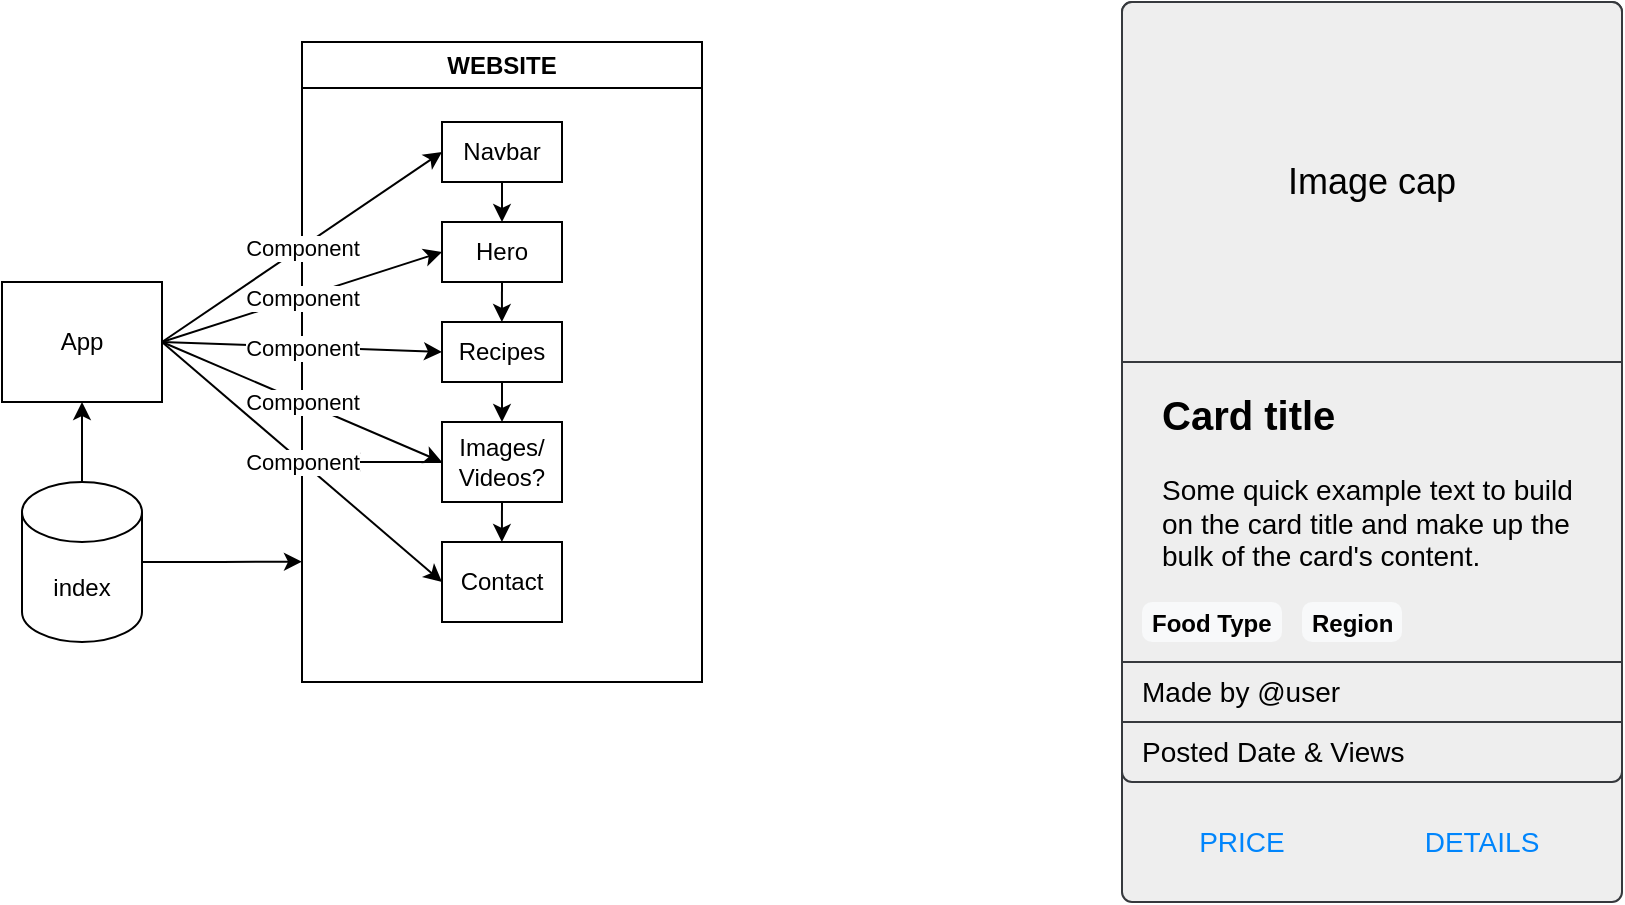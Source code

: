 <mxfile version="22.0.8" type="github">
  <diagram name="Page-1" id="RXTj_LJkgAL2YhaXDoyc">
    <mxGraphModel dx="1335" dy="676" grid="1" gridSize="10" guides="1" tooltips="1" connect="1" arrows="1" fold="1" page="1" pageScale="1" pageWidth="1169" pageHeight="827" math="0" shadow="0">
      <root>
        <mxCell id="0" />
        <mxCell id="1" parent="0" />
        <mxCell id="3xqAiesTPMvwW2uzPzp6-1" value="App" style="rounded=0;labelBorderColor=none;labelBackgroundColor=none;fontColor=default;whiteSpace=wrap;html=1;align=center;" vertex="1" parent="1">
          <mxGeometry x="100" y="260" width="80" height="60" as="geometry" />
        </mxCell>
        <mxCell id="3xqAiesTPMvwW2uzPzp6-20" value="" style="group" vertex="1" connectable="0" parent="1">
          <mxGeometry x="250" y="140" width="200" height="320" as="geometry" />
        </mxCell>
        <mxCell id="3xqAiesTPMvwW2uzPzp6-13" value="WEBSITE" style="swimlane;whiteSpace=wrap;html=1;container=0;" vertex="1" parent="3xqAiesTPMvwW2uzPzp6-20">
          <mxGeometry width="200" height="320" as="geometry">
            <mxRectangle x="250" y="150" width="90" height="30" as="alternateBounds" />
          </mxGeometry>
        </mxCell>
        <mxCell id="3xqAiesTPMvwW2uzPzp6-18" value="" style="group" vertex="1" connectable="0" parent="3xqAiesTPMvwW2uzPzp6-20">
          <mxGeometry x="70" y="30" width="60" height="250" as="geometry" />
        </mxCell>
        <mxCell id="3xqAiesTPMvwW2uzPzp6-21" style="edgeStyle=orthogonalEdgeStyle;rounded=0;orthogonalLoop=1;jettySize=auto;html=1;exitX=0.5;exitY=1;exitDx=0;exitDy=0;entryX=0.5;entryY=0;entryDx=0;entryDy=0;" edge="1" parent="3xqAiesTPMvwW2uzPzp6-18" source="3xqAiesTPMvwW2uzPzp6-7" target="3xqAiesTPMvwW2uzPzp6-8">
          <mxGeometry relative="1" as="geometry" />
        </mxCell>
        <mxCell id="3xqAiesTPMvwW2uzPzp6-7" value="Navbar" style="rounded=0;whiteSpace=wrap;html=1;" vertex="1" parent="3xqAiesTPMvwW2uzPzp6-18">
          <mxGeometry y="10" width="60" height="30" as="geometry" />
        </mxCell>
        <mxCell id="3xqAiesTPMvwW2uzPzp6-22" style="edgeStyle=orthogonalEdgeStyle;rounded=0;orthogonalLoop=1;jettySize=auto;html=1;exitX=0.5;exitY=1;exitDx=0;exitDy=0;" edge="1" parent="3xqAiesTPMvwW2uzPzp6-18" source="3xqAiesTPMvwW2uzPzp6-8">
          <mxGeometry relative="1" as="geometry">
            <mxPoint x="29.931" y="110" as="targetPoint" />
          </mxGeometry>
        </mxCell>
        <mxCell id="3xqAiesTPMvwW2uzPzp6-8" value="Hero" style="rounded=0;whiteSpace=wrap;html=1;" vertex="1" parent="3xqAiesTPMvwW2uzPzp6-18">
          <mxGeometry y="60" width="60" height="30" as="geometry" />
        </mxCell>
        <mxCell id="3xqAiesTPMvwW2uzPzp6-23" style="edgeStyle=orthogonalEdgeStyle;rounded=0;orthogonalLoop=1;jettySize=auto;html=1;exitX=0.5;exitY=1;exitDx=0;exitDy=0;entryX=0.5;entryY=0;entryDx=0;entryDy=0;" edge="1" parent="3xqAiesTPMvwW2uzPzp6-18" source="3xqAiesTPMvwW2uzPzp6-9" target="3xqAiesTPMvwW2uzPzp6-10">
          <mxGeometry relative="1" as="geometry" />
        </mxCell>
        <mxCell id="3xqAiesTPMvwW2uzPzp6-9" value="Recipes" style="rounded=0;whiteSpace=wrap;html=1;" vertex="1" parent="3xqAiesTPMvwW2uzPzp6-18">
          <mxGeometry y="110" width="60" height="30" as="geometry" />
        </mxCell>
        <mxCell id="3xqAiesTPMvwW2uzPzp6-24" style="edgeStyle=orthogonalEdgeStyle;rounded=0;orthogonalLoop=1;jettySize=auto;html=1;exitX=0.5;exitY=1;exitDx=0;exitDy=0;" edge="1" parent="3xqAiesTPMvwW2uzPzp6-18" source="3xqAiesTPMvwW2uzPzp6-10">
          <mxGeometry relative="1" as="geometry">
            <mxPoint x="29.931" y="220" as="targetPoint" />
          </mxGeometry>
        </mxCell>
        <mxCell id="3xqAiesTPMvwW2uzPzp6-40" style="edgeStyle=orthogonalEdgeStyle;rounded=0;orthogonalLoop=1;jettySize=auto;html=1;" edge="1" parent="3xqAiesTPMvwW2uzPzp6-18" source="3xqAiesTPMvwW2uzPzp6-10">
          <mxGeometry relative="1" as="geometry">
            <mxPoint x="-50" y="180" as="targetPoint" />
          </mxGeometry>
        </mxCell>
        <mxCell id="3xqAiesTPMvwW2uzPzp6-10" value="Images/&lt;br&gt;Videos?" style="rounded=0;whiteSpace=wrap;html=1;" vertex="1" parent="3xqAiesTPMvwW2uzPzp6-18">
          <mxGeometry y="160" width="60" height="40" as="geometry" />
        </mxCell>
        <mxCell id="3xqAiesTPMvwW2uzPzp6-14" value="Contact" style="rounded=0;whiteSpace=wrap;html=1;" vertex="1" parent="3xqAiesTPMvwW2uzPzp6-18">
          <mxGeometry y="220" width="60" height="40" as="geometry" />
        </mxCell>
        <mxCell id="3xqAiesTPMvwW2uzPzp6-29" value="" style="endArrow=classic;html=1;rounded=0;exitX=1;exitY=0.5;exitDx=0;exitDy=0;entryX=0;entryY=0.5;entryDx=0;entryDy=0;" edge="1" parent="1" source="3xqAiesTPMvwW2uzPzp6-1" target="3xqAiesTPMvwW2uzPzp6-7">
          <mxGeometry relative="1" as="geometry">
            <mxPoint x="220" y="300" as="sourcePoint" />
            <mxPoint x="320" y="300" as="targetPoint" />
          </mxGeometry>
        </mxCell>
        <mxCell id="3xqAiesTPMvwW2uzPzp6-30" value="Component" style="edgeLabel;resizable=0;html=1;align=center;verticalAlign=middle;" connectable="0" vertex="1" parent="3xqAiesTPMvwW2uzPzp6-29">
          <mxGeometry relative="1" as="geometry" />
        </mxCell>
        <mxCell id="3xqAiesTPMvwW2uzPzp6-32" value="" style="endArrow=classic;html=1;rounded=0;entryX=0;entryY=0.5;entryDx=0;entryDy=0;exitX=1;exitY=0.5;exitDx=0;exitDy=0;" edge="1" parent="1" source="3xqAiesTPMvwW2uzPzp6-1" target="3xqAiesTPMvwW2uzPzp6-8">
          <mxGeometry relative="1" as="geometry">
            <mxPoint x="180" y="290" as="sourcePoint" />
            <mxPoint x="330" y="205" as="targetPoint" />
          </mxGeometry>
        </mxCell>
        <mxCell id="3xqAiesTPMvwW2uzPzp6-33" value="Component" style="edgeLabel;resizable=0;html=1;align=center;verticalAlign=middle;" connectable="0" vertex="1" parent="3xqAiesTPMvwW2uzPzp6-32">
          <mxGeometry relative="1" as="geometry" />
        </mxCell>
        <mxCell id="3xqAiesTPMvwW2uzPzp6-34" value="" style="endArrow=classic;html=1;rounded=0;entryX=0;entryY=0.5;entryDx=0;entryDy=0;exitX=1;exitY=0.5;exitDx=0;exitDy=0;" edge="1" parent="1" source="3xqAiesTPMvwW2uzPzp6-1" target="3xqAiesTPMvwW2uzPzp6-9">
          <mxGeometry relative="1" as="geometry">
            <mxPoint x="180" y="285" as="sourcePoint" />
            <mxPoint x="320" y="240" as="targetPoint" />
          </mxGeometry>
        </mxCell>
        <mxCell id="3xqAiesTPMvwW2uzPzp6-35" value="Component" style="edgeLabel;resizable=0;html=1;align=center;verticalAlign=middle;" connectable="0" vertex="1" parent="3xqAiesTPMvwW2uzPzp6-34">
          <mxGeometry relative="1" as="geometry" />
        </mxCell>
        <mxCell id="3xqAiesTPMvwW2uzPzp6-36" value="" style="endArrow=classic;html=1;rounded=0;entryX=0;entryY=0.5;entryDx=0;entryDy=0;exitX=1;exitY=0.5;exitDx=0;exitDy=0;" edge="1" parent="1" source="3xqAiesTPMvwW2uzPzp6-1" target="3xqAiesTPMvwW2uzPzp6-10">
          <mxGeometry relative="1" as="geometry">
            <mxPoint x="180" y="290" as="sourcePoint" />
            <mxPoint x="330" y="305" as="targetPoint" />
          </mxGeometry>
        </mxCell>
        <mxCell id="3xqAiesTPMvwW2uzPzp6-37" value="Component" style="edgeLabel;resizable=0;html=1;align=center;verticalAlign=middle;" connectable="0" vertex="1" parent="3xqAiesTPMvwW2uzPzp6-36">
          <mxGeometry relative="1" as="geometry" />
        </mxCell>
        <mxCell id="3xqAiesTPMvwW2uzPzp6-38" value="" style="endArrow=classic;html=1;rounded=0;entryX=0;entryY=0.5;entryDx=0;entryDy=0;exitX=1;exitY=0.5;exitDx=0;exitDy=0;" edge="1" parent="1" source="3xqAiesTPMvwW2uzPzp6-1" target="3xqAiesTPMvwW2uzPzp6-14">
          <mxGeometry relative="1" as="geometry">
            <mxPoint x="190" y="300" as="sourcePoint" />
            <mxPoint x="330" y="360" as="targetPoint" />
          </mxGeometry>
        </mxCell>
        <mxCell id="3xqAiesTPMvwW2uzPzp6-39" value="Component" style="edgeLabel;resizable=0;html=1;align=center;verticalAlign=middle;" connectable="0" vertex="1" parent="3xqAiesTPMvwW2uzPzp6-38">
          <mxGeometry relative="1" as="geometry" />
        </mxCell>
        <mxCell id="3xqAiesTPMvwW2uzPzp6-42" style="edgeStyle=orthogonalEdgeStyle;rounded=0;orthogonalLoop=1;jettySize=auto;html=1;exitX=1;exitY=0.5;exitDx=0;exitDy=0;exitPerimeter=0;" edge="1" parent="1" source="3xqAiesTPMvwW2uzPzp6-41">
          <mxGeometry relative="1" as="geometry">
            <mxPoint x="250" y="399.828" as="targetPoint" />
          </mxGeometry>
        </mxCell>
        <mxCell id="3xqAiesTPMvwW2uzPzp6-43" style="edgeStyle=orthogonalEdgeStyle;rounded=0;orthogonalLoop=1;jettySize=auto;html=1;exitX=0.5;exitY=0;exitDx=0;exitDy=0;exitPerimeter=0;entryX=0.5;entryY=1;entryDx=0;entryDy=0;" edge="1" parent="1" source="3xqAiesTPMvwW2uzPzp6-41" target="3xqAiesTPMvwW2uzPzp6-1">
          <mxGeometry relative="1" as="geometry" />
        </mxCell>
        <mxCell id="3xqAiesTPMvwW2uzPzp6-41" value="index" style="shape=cylinder3;whiteSpace=wrap;html=1;boundedLbl=1;backgroundOutline=1;size=15;" vertex="1" parent="1">
          <mxGeometry x="110" y="360" width="60" height="80" as="geometry" />
        </mxCell>
        <mxCell id="3xqAiesTPMvwW2uzPzp6-52" value="" style="html=1;shadow=0;dashed=0;shape=mxgraph.bootstrap.rrect;rSize=5;html=1;whiteSpace=wrap;verticalAlign=bottom;align=left;spacing=20;spacingBottom=130;fontSize=14;fillColor=#eeeeee;strokeColor=#36393d;" vertex="1" parent="1">
          <mxGeometry x="660" y="120" width="250" height="450" as="geometry" />
        </mxCell>
        <mxCell id="3xqAiesTPMvwW2uzPzp6-53" value="Image cap" style="html=1;shadow=0;dashed=0;shape=mxgraph.bootstrap.topButton;rSize=5;perimeter=none;whiteSpace=wrap;fillColor=#eeeeee;strokeColor=#36393d;resizeWidth=1;fontSize=18;" vertex="1" parent="3xqAiesTPMvwW2uzPzp6-52">
          <mxGeometry width="250" height="180" relative="1" as="geometry" />
        </mxCell>
        <mxCell id="3xqAiesTPMvwW2uzPzp6-54" value="&lt;b&gt;&lt;font style=&quot;font-size: 20px&quot;&gt;Card title&lt;/font&gt;&lt;/b&gt;&lt;br style=&quot;font-size: 14px&quot;&gt;&lt;br style=&quot;font-size: 14px&quot;&gt;Some quick example text to build on the card title and make up the bulk of the card&#39;s content." style="perimeter=none;html=1;whiteSpace=wrap;fillColor=none;strokeColor=none;resizeWidth=1;verticalAlign=top;align=left;spacing=20;spacingTop=-10;fontSize=14;" vertex="1" parent="3xqAiesTPMvwW2uzPzp6-52">
          <mxGeometry width="250" height="120" relative="1" as="geometry">
            <mxPoint y="180" as="offset" />
          </mxGeometry>
        </mxCell>
        <mxCell id="3xqAiesTPMvwW2uzPzp6-56" value="Made by @user" style="strokeColor=inherit;fillColor=inherit;gradientColor=inherit;fontColor=inherit;html=1;shadow=0;dashed=0;perimeter=none;fontSize=14;whiteSpace=wrap;resizeWidth=1;align=left;spacing=10;" vertex="1" parent="3xqAiesTPMvwW2uzPzp6-52">
          <mxGeometry width="250" height="30" relative="1" as="geometry">
            <mxPoint y="330" as="offset" />
          </mxGeometry>
        </mxCell>
        <mxCell id="3xqAiesTPMvwW2uzPzp6-57" value="Posted Date &amp;amp; Views" style="strokeColor=inherit;fillColor=inherit;gradientColor=inherit;fontColor=inherit;html=1;shadow=0;dashed=0;shape=mxgraph.bootstrap.bottomButton;rSize=5;perimeter=none;fontSize=14;whiteSpace=wrap;resizeWidth=1;resizeHeight=0;align=left;spacing=10;" vertex="1" parent="3xqAiesTPMvwW2uzPzp6-52">
          <mxGeometry width="250" height="30" relative="1" as="geometry">
            <mxPoint y="360" as="offset" />
          </mxGeometry>
        </mxCell>
        <mxCell id="3xqAiesTPMvwW2uzPzp6-58" value="PRICE" style="html=1;shadow=0;dashed=0;shape=mxgraph.bootstrap.rrect;rSize=5;perimeter=none;whiteSpace=wrap;fillColor=none;strokeColor=none;fontColor=#0085FC;resizeWidth=1;fontSize=14;align=center;" vertex="1" parent="3xqAiesTPMvwW2uzPzp6-52">
          <mxGeometry y="1" width="80" height="40" relative="1" as="geometry">
            <mxPoint x="20" y="-50" as="offset" />
          </mxGeometry>
        </mxCell>
        <mxCell id="3xqAiesTPMvwW2uzPzp6-59" value="DETAILS" style="html=1;shadow=0;dashed=0;shape=mxgraph.bootstrap.rrect;rSize=5;perimeter=none;whiteSpace=wrap;fillColor=none;strokeColor=none;fontColor=#0085FC;resizeWidth=1;fontSize=14;align=center;" vertex="1" parent="3xqAiesTPMvwW2uzPzp6-52">
          <mxGeometry y="1" width="100" height="40" relative="1" as="geometry">
            <mxPoint x="130" y="-50" as="offset" />
          </mxGeometry>
        </mxCell>
        <mxCell id="3xqAiesTPMvwW2uzPzp6-60" value="&lt;font style=&quot;font-size: 12px;&quot;&gt;Food Type&lt;/font&gt;" style="html=1;shadow=0;dashed=0;shape=mxgraph.bootstrap.rrect;rSize=5;strokeColor=none;strokeWidth=1;fillColor=#F8F9FA;fontColor=#000000;whiteSpace=wrap;align=left;verticalAlign=middle;spacingLeft=0;fontStyle=1;fontSize=14;spacing=5;" vertex="1" parent="3xqAiesTPMvwW2uzPzp6-52">
          <mxGeometry x="10" y="300" width="70" height="20" as="geometry" />
        </mxCell>
        <mxCell id="3xqAiesTPMvwW2uzPzp6-61" value="&lt;font style=&quot;font-size: 12px;&quot;&gt;Region&lt;/font&gt;" style="html=1;shadow=0;dashed=0;shape=mxgraph.bootstrap.rrect;rSize=5;strokeColor=none;strokeWidth=1;fillColor=#F8F9FA;fontColor=#000000;whiteSpace=wrap;align=left;verticalAlign=middle;spacingLeft=0;fontStyle=1;fontSize=14;spacing=5;" vertex="1" parent="3xqAiesTPMvwW2uzPzp6-52">
          <mxGeometry x="90" y="300" width="50" height="20" as="geometry" />
        </mxCell>
        <mxCell id="3xqAiesTPMvwW2uzPzp6-64" value="" style="shape=image;html=1;verticalAlign=top;verticalLabelPosition=bottom;labelBackgroundColor=#ffffff;imageAspect=0;aspect=fixed;image=https://cdn4.iconfinder.com/data/icons/ionicons/512/icon-ios7-heart-128.png" vertex="1" parent="3xqAiesTPMvwW2uzPzp6-52">
          <mxGeometry x="210" y="193" width="28" height="28" as="geometry" />
        </mxCell>
      </root>
    </mxGraphModel>
  </diagram>
</mxfile>
